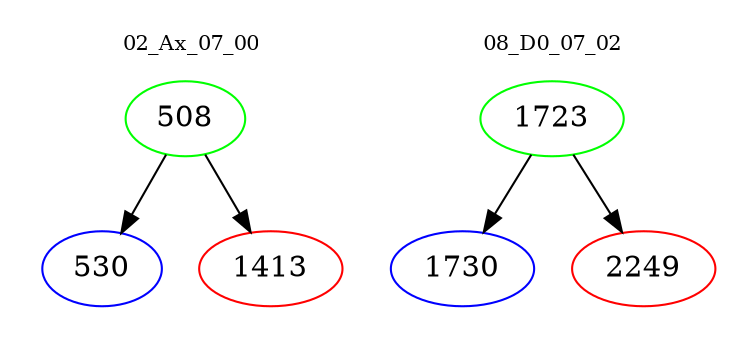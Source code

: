 digraph{
subgraph cluster_0 {
color = white
label = "02_Ax_07_00";
fontsize=10;
T0_508 [label="508", color="green"]
T0_508 -> T0_530 [color="black"]
T0_530 [label="530", color="blue"]
T0_508 -> T0_1413 [color="black"]
T0_1413 [label="1413", color="red"]
}
subgraph cluster_1 {
color = white
label = "08_D0_07_02";
fontsize=10;
T1_1723 [label="1723", color="green"]
T1_1723 -> T1_1730 [color="black"]
T1_1730 [label="1730", color="blue"]
T1_1723 -> T1_2249 [color="black"]
T1_2249 [label="2249", color="red"]
}
}
